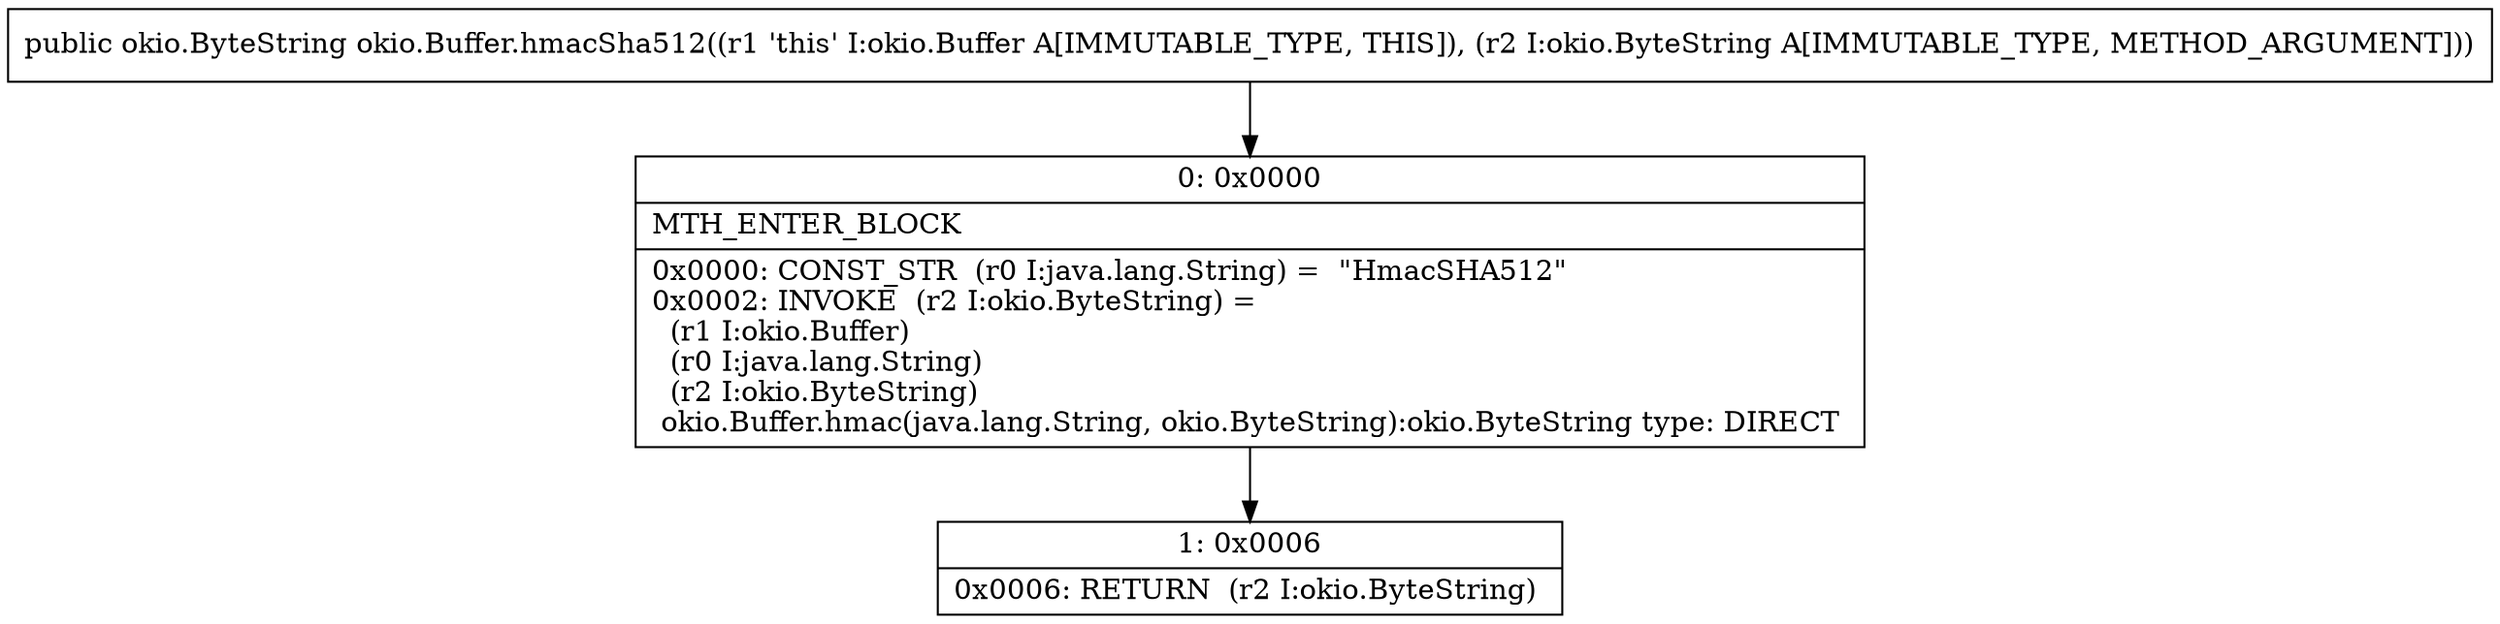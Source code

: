 digraph "CFG forokio.Buffer.hmacSha512(Lokio\/ByteString;)Lokio\/ByteString;" {
Node_0 [shape=record,label="{0\:\ 0x0000|MTH_ENTER_BLOCK\l|0x0000: CONST_STR  (r0 I:java.lang.String) =  \"HmacSHA512\" \l0x0002: INVOKE  (r2 I:okio.ByteString) = \l  (r1 I:okio.Buffer)\l  (r0 I:java.lang.String)\l  (r2 I:okio.ByteString)\l okio.Buffer.hmac(java.lang.String, okio.ByteString):okio.ByteString type: DIRECT \l}"];
Node_1 [shape=record,label="{1\:\ 0x0006|0x0006: RETURN  (r2 I:okio.ByteString) \l}"];
MethodNode[shape=record,label="{public okio.ByteString okio.Buffer.hmacSha512((r1 'this' I:okio.Buffer A[IMMUTABLE_TYPE, THIS]), (r2 I:okio.ByteString A[IMMUTABLE_TYPE, METHOD_ARGUMENT])) }"];
MethodNode -> Node_0;
Node_0 -> Node_1;
}

